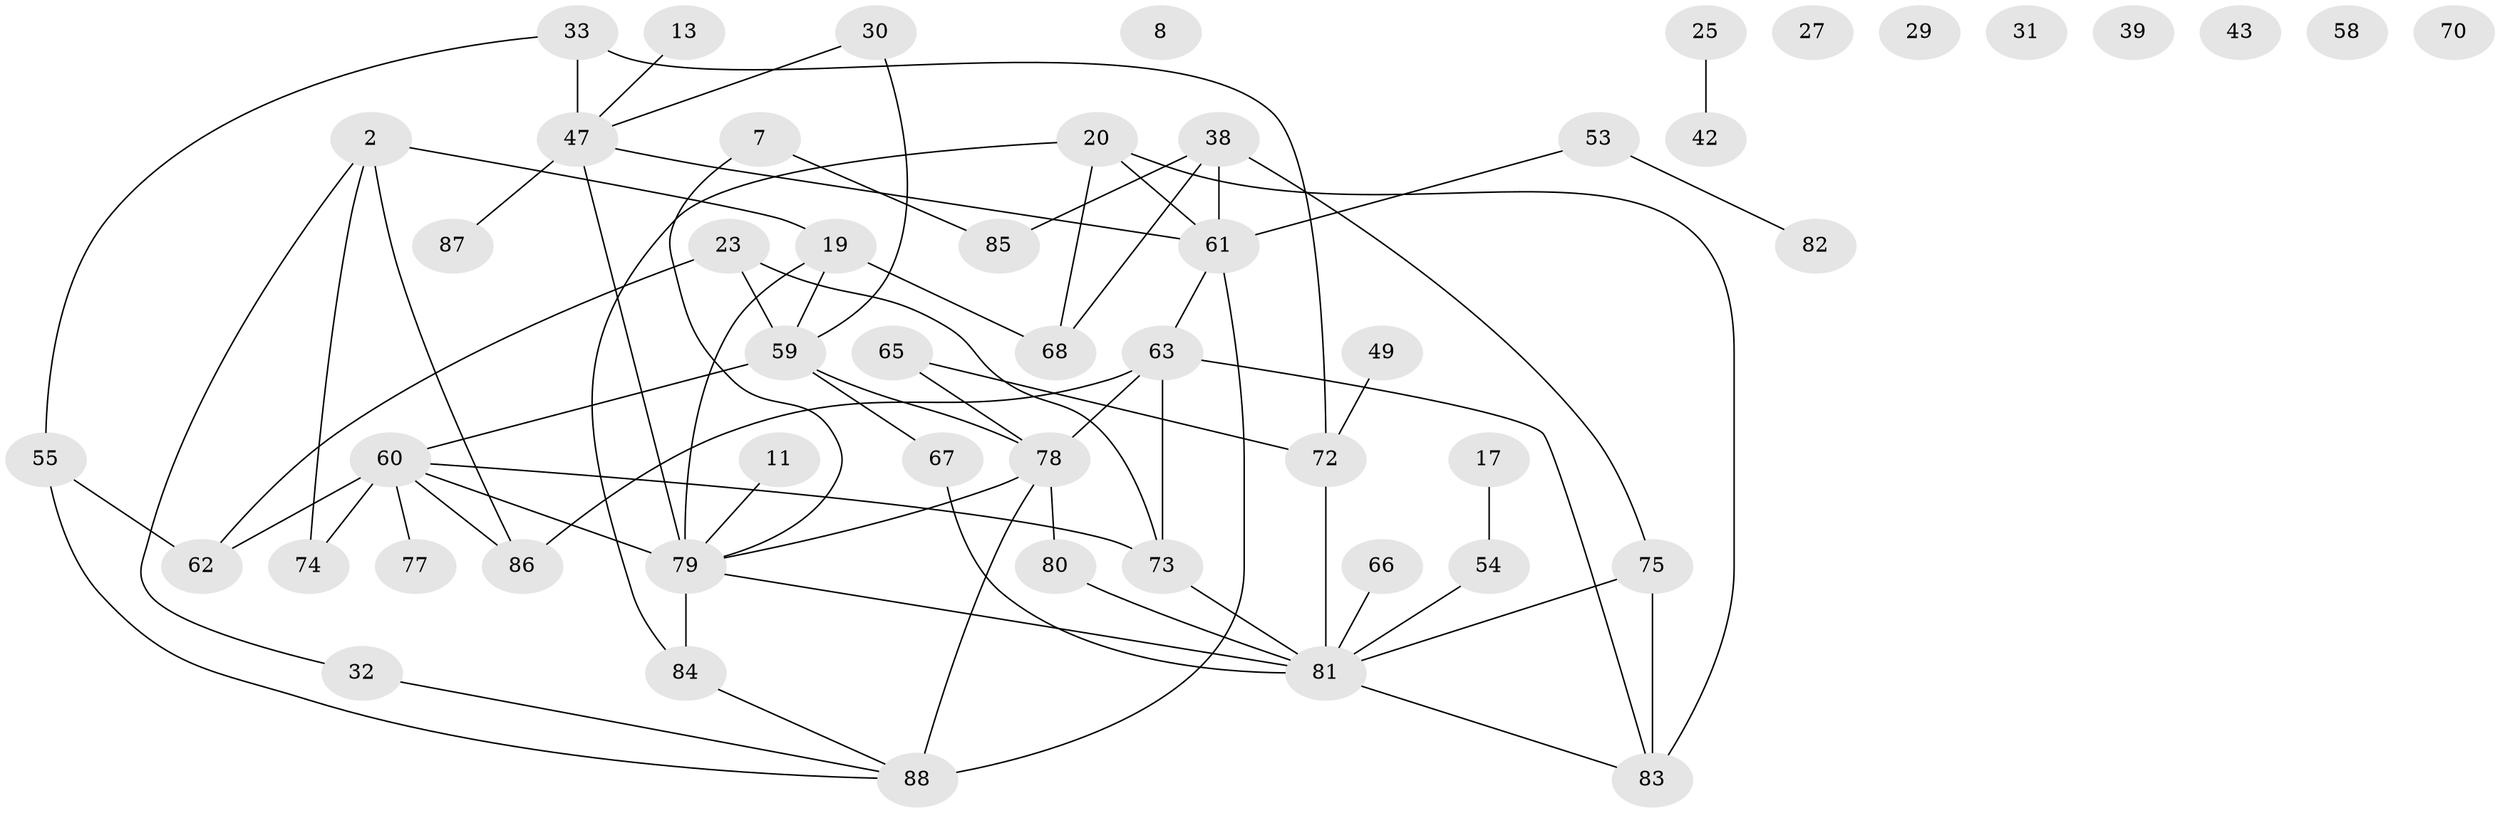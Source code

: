 // original degree distribution, {3: 0.3181818181818182, 5: 0.07954545454545454, 1: 0.17045454545454544, 2: 0.1590909090909091, 0: 0.07954545454545454, 4: 0.125, 6: 0.045454545454545456, 8: 0.022727272727272728}
// Generated by graph-tools (version 1.1) at 2025/43/03/04/25 21:43:21]
// undirected, 52 vertices, 70 edges
graph export_dot {
graph [start="1"]
  node [color=gray90,style=filled];
  2;
  7;
  8;
  11;
  13;
  17;
  19 [super="+18"];
  20;
  23;
  25;
  27;
  29;
  30;
  31;
  32;
  33 [super="+1"];
  38;
  39;
  42;
  43 [super="+3"];
  47 [super="+22"];
  49;
  53;
  54;
  55 [super="+16"];
  58;
  59 [super="+24"];
  60 [super="+4+45+56"];
  61 [super="+35+41"];
  62 [super="+14"];
  63 [super="+46+34"];
  65 [super="+51"];
  66;
  67;
  68 [super="+64+21"];
  70;
  72 [super="+69"];
  73 [super="+71+10"];
  74 [super="+40"];
  75 [super="+48+36+52"];
  77;
  78 [super="+76"];
  79 [super="+50"];
  80;
  81 [super="+57"];
  82;
  83 [super="+44"];
  84;
  85;
  86 [super="+28"];
  87;
  88 [super="+26"];
  2 -- 19;
  2 -- 32;
  2 -- 74;
  2 -- 86 [weight=2];
  7 -- 79;
  7 -- 85;
  11 -- 79;
  13 -- 47;
  17 -- 54;
  19 -- 79 [weight=2];
  19 -- 68 [weight=2];
  19 -- 59;
  20 -- 83 [weight=2];
  20 -- 84;
  20 -- 68 [weight=2];
  20 -- 61;
  23 -- 62 [weight=2];
  23 -- 73;
  23 -- 59;
  25 -- 42;
  30 -- 47;
  30 -- 59;
  32 -- 88;
  33 -- 55;
  33 -- 72 [weight=2];
  33 -- 47 [weight=2];
  38 -- 61 [weight=3];
  38 -- 85;
  38 -- 68;
  38 -- 75;
  47 -- 79 [weight=2];
  47 -- 87;
  47 -- 61;
  49 -- 72;
  53 -- 82;
  53 -- 61;
  54 -- 81;
  55 -- 88;
  55 -- 62;
  59 -- 78 [weight=2];
  59 -- 67;
  59 -- 60;
  60 -- 62;
  60 -- 74;
  60 -- 77;
  60 -- 86;
  60 -- 79 [weight=2];
  60 -- 73;
  61 -- 88 [weight=3];
  61 -- 63;
  63 -- 73;
  63 -- 83;
  63 -- 78 [weight=2];
  63 -- 86;
  65 -- 72;
  65 -- 78;
  66 -- 81;
  67 -- 81;
  72 -- 81 [weight=2];
  73 -- 81;
  75 -- 83;
  75 -- 81;
  78 -- 80;
  78 -- 79;
  78 -- 88;
  79 -- 84;
  79 -- 81;
  80 -- 81;
  81 -- 83;
  84 -- 88;
}

